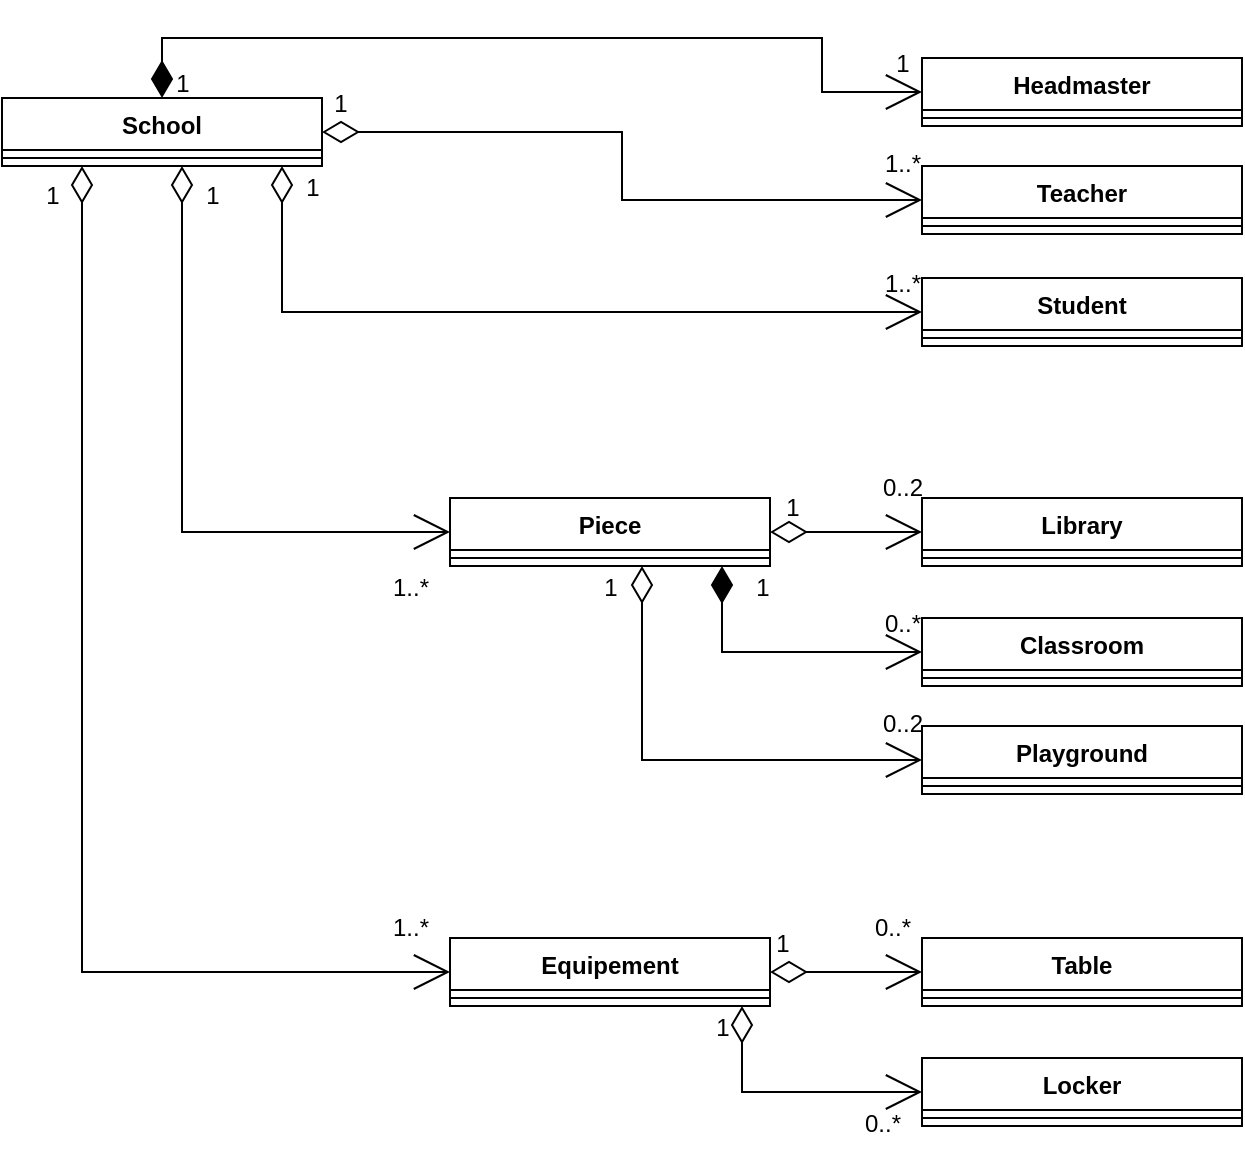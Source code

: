 <mxfile version="24.2.1" type="github">
  <diagram name="Page-1" id="W3C-r0Ur-NDzCpWbc3aA">
    <mxGraphModel dx="842" dy="1737" grid="1" gridSize="10" guides="1" tooltips="1" connect="1" arrows="1" fold="1" page="1" pageScale="1" pageWidth="827" pageHeight="1169" math="0" shadow="0">
      <root>
        <mxCell id="0" />
        <mxCell id="1" parent="0" />
        <mxCell id="mC7QayEcsC7bknzIQLpB-30" style="edgeStyle=orthogonalEdgeStyle;rounded=0;orthogonalLoop=1;jettySize=auto;html=1;entryX=0;entryY=0.5;entryDx=0;entryDy=0;startArrow=diamondThin;startFill=0;endArrow=open;endFill=0;endSize=16;startSize=16;" edge="1" parent="1" source="mC7QayEcsC7bknzIQLpB-5" target="mC7QayEcsC7bknzIQLpB-23">
          <mxGeometry relative="1" as="geometry">
            <Array as="points">
              <mxPoint x="120" y="257" />
            </Array>
          </mxGeometry>
        </mxCell>
        <mxCell id="mC7QayEcsC7bknzIQLpB-31" style="edgeStyle=orthogonalEdgeStyle;rounded=0;orthogonalLoop=1;jettySize=auto;html=1;entryX=0;entryY=0.5;entryDx=0;entryDy=0;startArrow=diamondThin;startFill=0;endArrow=open;endFill=0;endSize=16;startSize=16;" edge="1" parent="1" source="mC7QayEcsC7bknzIQLpB-5" target="mC7QayEcsC7bknzIQLpB-25">
          <mxGeometry relative="1" as="geometry">
            <Array as="points">
              <mxPoint x="70" y="477" />
            </Array>
          </mxGeometry>
        </mxCell>
        <mxCell id="mC7QayEcsC7bknzIQLpB-48" style="edgeStyle=orthogonalEdgeStyle;rounded=0;orthogonalLoop=1;jettySize=auto;html=1;entryX=0;entryY=0.5;entryDx=0;entryDy=0;endSize=16;startSize=16;startArrow=diamondThin;startFill=1;endArrow=open;endFill=0;" edge="1" parent="1" source="mC7QayEcsC7bknzIQLpB-5" target="mC7QayEcsC7bknzIQLpB-7">
          <mxGeometry relative="1" as="geometry">
            <Array as="points">
              <mxPoint x="110" y="10" />
              <mxPoint x="440" y="10" />
              <mxPoint x="440" y="37" />
            </Array>
          </mxGeometry>
        </mxCell>
        <mxCell id="mC7QayEcsC7bknzIQLpB-49" style="edgeStyle=orthogonalEdgeStyle;rounded=0;orthogonalLoop=1;jettySize=auto;html=1;startArrow=diamondThin;startFill=0;endArrow=open;endFill=0;endSize=16;startSize=16;" edge="1" parent="1" source="mC7QayEcsC7bknzIQLpB-5" target="mC7QayEcsC7bknzIQLpB-9">
          <mxGeometry relative="1" as="geometry" />
        </mxCell>
        <mxCell id="mC7QayEcsC7bknzIQLpB-50" style="edgeStyle=orthogonalEdgeStyle;rounded=0;orthogonalLoop=1;jettySize=auto;html=1;entryX=0;entryY=0.5;entryDx=0;entryDy=0;endArrow=open;endFill=0;startArrow=diamondThin;startFill=0;startSize=16;endSize=16;" edge="1" parent="1" source="mC7QayEcsC7bknzIQLpB-5" target="mC7QayEcsC7bknzIQLpB-11">
          <mxGeometry relative="1" as="geometry">
            <Array as="points">
              <mxPoint x="170" y="147" />
            </Array>
          </mxGeometry>
        </mxCell>
        <mxCell id="mC7QayEcsC7bknzIQLpB-5" value="School" style="swimlane;fontStyle=1;align=center;verticalAlign=top;childLayout=stackLayout;horizontal=1;startSize=26;horizontalStack=0;resizeParent=1;resizeParentMax=0;resizeLast=0;collapsible=1;marginBottom=0;whiteSpace=wrap;html=1;" vertex="1" parent="1">
          <mxGeometry x="30" y="40" width="160" height="34" as="geometry" />
        </mxCell>
        <mxCell id="mC7QayEcsC7bknzIQLpB-6" value="" style="line;strokeWidth=1;fillColor=none;align=left;verticalAlign=middle;spacingTop=-1;spacingLeft=3;spacingRight=3;rotatable=0;labelPosition=right;points=[];portConstraint=eastwest;strokeColor=inherit;" vertex="1" parent="mC7QayEcsC7bknzIQLpB-5">
          <mxGeometry y="26" width="160" height="8" as="geometry" />
        </mxCell>
        <mxCell id="mC7QayEcsC7bknzIQLpB-7" value="Headmaster" style="swimlane;fontStyle=1;align=center;verticalAlign=top;childLayout=stackLayout;horizontal=1;startSize=26;horizontalStack=0;resizeParent=1;resizeParentMax=0;resizeLast=0;collapsible=1;marginBottom=0;whiteSpace=wrap;html=1;" vertex="1" parent="1">
          <mxGeometry x="490" y="20" width="160" height="34" as="geometry" />
        </mxCell>
        <mxCell id="mC7QayEcsC7bknzIQLpB-8" value="" style="line;strokeWidth=1;fillColor=none;align=left;verticalAlign=middle;spacingTop=-1;spacingLeft=3;spacingRight=3;rotatable=0;labelPosition=right;points=[];portConstraint=eastwest;strokeColor=inherit;" vertex="1" parent="mC7QayEcsC7bknzIQLpB-7">
          <mxGeometry y="26" width="160" height="8" as="geometry" />
        </mxCell>
        <mxCell id="mC7QayEcsC7bknzIQLpB-9" value="Teacher" style="swimlane;fontStyle=1;align=center;verticalAlign=top;childLayout=stackLayout;horizontal=1;startSize=26;horizontalStack=0;resizeParent=1;resizeParentMax=0;resizeLast=0;collapsible=1;marginBottom=0;whiteSpace=wrap;html=1;" vertex="1" parent="1">
          <mxGeometry x="490" y="74" width="160" height="34" as="geometry" />
        </mxCell>
        <mxCell id="mC7QayEcsC7bknzIQLpB-10" value="" style="line;strokeWidth=1;fillColor=none;align=left;verticalAlign=middle;spacingTop=-1;spacingLeft=3;spacingRight=3;rotatable=0;labelPosition=right;points=[];portConstraint=eastwest;strokeColor=inherit;" vertex="1" parent="mC7QayEcsC7bknzIQLpB-9">
          <mxGeometry y="26" width="160" height="8" as="geometry" />
        </mxCell>
        <mxCell id="mC7QayEcsC7bknzIQLpB-11" value="Student" style="swimlane;fontStyle=1;align=center;verticalAlign=top;childLayout=stackLayout;horizontal=1;startSize=26;horizontalStack=0;resizeParent=1;resizeParentMax=0;resizeLast=0;collapsible=1;marginBottom=0;whiteSpace=wrap;html=1;" vertex="1" parent="1">
          <mxGeometry x="490" y="130" width="160" height="34" as="geometry" />
        </mxCell>
        <mxCell id="mC7QayEcsC7bknzIQLpB-12" value="" style="line;strokeWidth=1;fillColor=none;align=left;verticalAlign=middle;spacingTop=-1;spacingLeft=3;spacingRight=3;rotatable=0;labelPosition=right;points=[];portConstraint=eastwest;strokeColor=inherit;" vertex="1" parent="mC7QayEcsC7bknzIQLpB-11">
          <mxGeometry y="26" width="160" height="8" as="geometry" />
        </mxCell>
        <mxCell id="mC7QayEcsC7bknzIQLpB-13" value="Playground" style="swimlane;fontStyle=1;align=center;verticalAlign=top;childLayout=stackLayout;horizontal=1;startSize=26;horizontalStack=0;resizeParent=1;resizeParentMax=0;resizeLast=0;collapsible=1;marginBottom=0;whiteSpace=wrap;html=1;" vertex="1" parent="1">
          <mxGeometry x="490" y="354" width="160" height="34" as="geometry" />
        </mxCell>
        <mxCell id="mC7QayEcsC7bknzIQLpB-14" value="" style="line;strokeWidth=1;fillColor=none;align=left;verticalAlign=middle;spacingTop=-1;spacingLeft=3;spacingRight=3;rotatable=0;labelPosition=right;points=[];portConstraint=eastwest;strokeColor=inherit;" vertex="1" parent="mC7QayEcsC7bknzIQLpB-13">
          <mxGeometry y="26" width="160" height="8" as="geometry" />
        </mxCell>
        <mxCell id="mC7QayEcsC7bknzIQLpB-15" value="Classroom&lt;div&gt;&lt;br&gt;&lt;/div&gt;" style="swimlane;fontStyle=1;align=center;verticalAlign=top;childLayout=stackLayout;horizontal=1;startSize=26;horizontalStack=0;resizeParent=1;resizeParentMax=0;resizeLast=0;collapsible=1;marginBottom=0;whiteSpace=wrap;html=1;" vertex="1" parent="1">
          <mxGeometry x="490" y="300" width="160" height="34" as="geometry" />
        </mxCell>
        <mxCell id="mC7QayEcsC7bknzIQLpB-16" value="" style="line;strokeWidth=1;fillColor=none;align=left;verticalAlign=middle;spacingTop=-1;spacingLeft=3;spacingRight=3;rotatable=0;labelPosition=right;points=[];portConstraint=eastwest;strokeColor=inherit;" vertex="1" parent="mC7QayEcsC7bknzIQLpB-15">
          <mxGeometry y="26" width="160" height="8" as="geometry" />
        </mxCell>
        <mxCell id="mC7QayEcsC7bknzIQLpB-17" value="Library" style="swimlane;fontStyle=1;align=center;verticalAlign=top;childLayout=stackLayout;horizontal=1;startSize=26;horizontalStack=0;resizeParent=1;resizeParentMax=0;resizeLast=0;collapsible=1;marginBottom=0;whiteSpace=wrap;html=1;" vertex="1" parent="1">
          <mxGeometry x="490" y="240" width="160" height="34" as="geometry" />
        </mxCell>
        <mxCell id="mC7QayEcsC7bknzIQLpB-18" value="" style="line;strokeWidth=1;fillColor=none;align=left;verticalAlign=middle;spacingTop=-1;spacingLeft=3;spacingRight=3;rotatable=0;labelPosition=right;points=[];portConstraint=eastwest;strokeColor=inherit;" vertex="1" parent="mC7QayEcsC7bknzIQLpB-17">
          <mxGeometry y="26" width="160" height="8" as="geometry" />
        </mxCell>
        <mxCell id="mC7QayEcsC7bknzIQLpB-19" value="Table&lt;div&gt;&lt;br&gt;&lt;/div&gt;" style="swimlane;fontStyle=1;align=center;verticalAlign=top;childLayout=stackLayout;horizontal=1;startSize=26;horizontalStack=0;resizeParent=1;resizeParentMax=0;resizeLast=0;collapsible=1;marginBottom=0;whiteSpace=wrap;html=1;" vertex="1" parent="1">
          <mxGeometry x="490" y="460" width="160" height="34" as="geometry" />
        </mxCell>
        <mxCell id="mC7QayEcsC7bknzIQLpB-20" value="" style="line;strokeWidth=1;fillColor=none;align=left;verticalAlign=middle;spacingTop=-1;spacingLeft=3;spacingRight=3;rotatable=0;labelPosition=right;points=[];portConstraint=eastwest;strokeColor=inherit;" vertex="1" parent="mC7QayEcsC7bknzIQLpB-19">
          <mxGeometry y="26" width="160" height="8" as="geometry" />
        </mxCell>
        <mxCell id="mC7QayEcsC7bknzIQLpB-21" value="Locker" style="swimlane;fontStyle=1;align=center;verticalAlign=top;childLayout=stackLayout;horizontal=1;startSize=26;horizontalStack=0;resizeParent=1;resizeParentMax=0;resizeLast=0;collapsible=1;marginBottom=0;whiteSpace=wrap;html=1;" vertex="1" parent="1">
          <mxGeometry x="490" y="520" width="160" height="34" as="geometry" />
        </mxCell>
        <mxCell id="mC7QayEcsC7bknzIQLpB-22" value="" style="line;strokeWidth=1;fillColor=none;align=left;verticalAlign=middle;spacingTop=-1;spacingLeft=3;spacingRight=3;rotatable=0;labelPosition=right;points=[];portConstraint=eastwest;strokeColor=inherit;" vertex="1" parent="mC7QayEcsC7bknzIQLpB-21">
          <mxGeometry y="26" width="160" height="8" as="geometry" />
        </mxCell>
        <mxCell id="mC7QayEcsC7bknzIQLpB-34" style="edgeStyle=orthogonalEdgeStyle;rounded=0;orthogonalLoop=1;jettySize=auto;html=1;entryX=0;entryY=0.5;entryDx=0;entryDy=0;startArrow=diamondThin;startFill=0;endArrow=open;endFill=0;endSize=16;startSize=16;" edge="1" parent="1" source="mC7QayEcsC7bknzIQLpB-23" target="mC7QayEcsC7bknzIQLpB-17">
          <mxGeometry relative="1" as="geometry" />
        </mxCell>
        <mxCell id="mC7QayEcsC7bknzIQLpB-35" style="edgeStyle=orthogonalEdgeStyle;rounded=0;orthogonalLoop=1;jettySize=auto;html=1;entryX=0;entryY=0.5;entryDx=0;entryDy=0;startArrow=diamondThin;startFill=1;endArrow=open;endFill=0;endSize=16;startSize=16;" edge="1" parent="1" source="mC7QayEcsC7bknzIQLpB-23" target="mC7QayEcsC7bknzIQLpB-15">
          <mxGeometry relative="1" as="geometry">
            <Array as="points">
              <mxPoint x="390" y="317" />
            </Array>
          </mxGeometry>
        </mxCell>
        <mxCell id="mC7QayEcsC7bknzIQLpB-36" style="edgeStyle=orthogonalEdgeStyle;rounded=0;orthogonalLoop=1;jettySize=auto;html=1;entryX=0;entryY=0.5;entryDx=0;entryDy=0;startArrow=diamondThin;startFill=0;endArrow=open;endFill=0;endSize=16;startSize=16;" edge="1" parent="1" source="mC7QayEcsC7bknzIQLpB-23" target="mC7QayEcsC7bknzIQLpB-13">
          <mxGeometry relative="1" as="geometry">
            <Array as="points">
              <mxPoint x="350" y="371" />
            </Array>
          </mxGeometry>
        </mxCell>
        <mxCell id="mC7QayEcsC7bknzIQLpB-23" value="Piece" style="swimlane;fontStyle=1;align=center;verticalAlign=top;childLayout=stackLayout;horizontal=1;startSize=26;horizontalStack=0;resizeParent=1;resizeParentMax=0;resizeLast=0;collapsible=1;marginBottom=0;whiteSpace=wrap;html=1;" vertex="1" parent="1">
          <mxGeometry x="254" y="240" width="160" height="34" as="geometry" />
        </mxCell>
        <mxCell id="mC7QayEcsC7bknzIQLpB-24" value="" style="line;strokeWidth=1;fillColor=none;align=left;verticalAlign=middle;spacingTop=-1;spacingLeft=3;spacingRight=3;rotatable=0;labelPosition=right;points=[];portConstraint=eastwest;strokeColor=inherit;" vertex="1" parent="mC7QayEcsC7bknzIQLpB-23">
          <mxGeometry y="26" width="160" height="8" as="geometry" />
        </mxCell>
        <mxCell id="mC7QayEcsC7bknzIQLpB-32" style="edgeStyle=orthogonalEdgeStyle;rounded=0;orthogonalLoop=1;jettySize=auto;html=1;entryX=0;entryY=0.5;entryDx=0;entryDy=0;endSize=16;startSize=16;startArrow=diamondThin;startFill=0;endArrow=open;endFill=0;" edge="1" parent="1" source="mC7QayEcsC7bknzIQLpB-25" target="mC7QayEcsC7bknzIQLpB-19">
          <mxGeometry relative="1" as="geometry" />
        </mxCell>
        <mxCell id="mC7QayEcsC7bknzIQLpB-33" style="edgeStyle=orthogonalEdgeStyle;rounded=0;orthogonalLoop=1;jettySize=auto;html=1;entryX=0;entryY=0.5;entryDx=0;entryDy=0;startArrow=diamondThin;startFill=0;endArrow=open;endFill=0;endSize=16;startSize=16;" edge="1" parent="1" source="mC7QayEcsC7bknzIQLpB-25" target="mC7QayEcsC7bknzIQLpB-21">
          <mxGeometry relative="1" as="geometry">
            <Array as="points">
              <mxPoint x="400" y="537" />
            </Array>
          </mxGeometry>
        </mxCell>
        <mxCell id="mC7QayEcsC7bknzIQLpB-25" value="Equipement" style="swimlane;fontStyle=1;align=center;verticalAlign=top;childLayout=stackLayout;horizontal=1;startSize=26;horizontalStack=0;resizeParent=1;resizeParentMax=0;resizeLast=0;collapsible=1;marginBottom=0;whiteSpace=wrap;html=1;" vertex="1" parent="1">
          <mxGeometry x="254" y="460" width="160" height="34" as="geometry" />
        </mxCell>
        <mxCell id="mC7QayEcsC7bknzIQLpB-26" value="" style="line;strokeWidth=1;fillColor=none;align=left;verticalAlign=middle;spacingTop=-1;spacingLeft=3;spacingRight=3;rotatable=0;labelPosition=right;points=[];portConstraint=eastwest;strokeColor=inherit;" vertex="1" parent="mC7QayEcsC7bknzIQLpB-25">
          <mxGeometry y="26" width="160" height="8" as="geometry" />
        </mxCell>
        <mxCell id="mC7QayEcsC7bknzIQLpB-40" value="1" style="text;html=1;align=center;verticalAlign=middle;resizable=0;points=[];autosize=1;strokeColor=none;fillColor=none;" vertex="1" parent="1">
          <mxGeometry x="40" y="74" width="30" height="30" as="geometry" />
        </mxCell>
        <mxCell id="mC7QayEcsC7bknzIQLpB-43" value="1" style="text;html=1;align=center;verticalAlign=middle;resizable=0;points=[];autosize=1;strokeColor=none;fillColor=none;" vertex="1" parent="1">
          <mxGeometry x="120" y="74" width="30" height="30" as="geometry" />
        </mxCell>
        <mxCell id="mC7QayEcsC7bknzIQLpB-44" value="1" style="text;html=1;align=center;verticalAlign=middle;resizable=0;points=[];autosize=1;strokeColor=none;fillColor=none;" vertex="1" parent="1">
          <mxGeometry x="170" y="70" width="30" height="30" as="geometry" />
        </mxCell>
        <mxCell id="mC7QayEcsC7bknzIQLpB-45" value="1..*" style="text;html=1;align=center;verticalAlign=middle;resizable=0;points=[];autosize=1;strokeColor=none;fillColor=none;" vertex="1" parent="1">
          <mxGeometry x="214" y="270" width="40" height="30" as="geometry" />
        </mxCell>
        <mxCell id="mC7QayEcsC7bknzIQLpB-46" value="1..*" style="text;html=1;align=center;verticalAlign=middle;resizable=0;points=[];autosize=1;strokeColor=none;fillColor=none;" vertex="1" parent="1">
          <mxGeometry x="214" y="440" width="40" height="30" as="geometry" />
        </mxCell>
        <mxCell id="mC7QayEcsC7bknzIQLpB-51" value="1" style="text;html=1;align=center;verticalAlign=middle;resizable=0;points=[];autosize=1;strokeColor=none;fillColor=none;" vertex="1" parent="1">
          <mxGeometry x="184" y="28" width="30" height="30" as="geometry" />
        </mxCell>
        <mxCell id="mC7QayEcsC7bknzIQLpB-52" value="1" style="text;html=1;align=center;verticalAlign=middle;resizable=0;points=[];autosize=1;strokeColor=none;fillColor=none;" vertex="1" parent="1">
          <mxGeometry x="105" y="18" width="30" height="30" as="geometry" />
        </mxCell>
        <mxCell id="mC7QayEcsC7bknzIQLpB-54" value="1" style="text;html=1;align=center;verticalAlign=middle;resizable=0;points=[];autosize=1;strokeColor=none;fillColor=none;" vertex="1" parent="1">
          <mxGeometry x="465" y="8" width="30" height="30" as="geometry" />
        </mxCell>
        <mxCell id="mC7QayEcsC7bknzIQLpB-55" value="1..*" style="text;html=1;align=center;verticalAlign=middle;resizable=0;points=[];autosize=1;strokeColor=none;fillColor=none;" vertex="1" parent="1">
          <mxGeometry x="460" y="58" width="40" height="30" as="geometry" />
        </mxCell>
        <mxCell id="mC7QayEcsC7bknzIQLpB-56" value="1..*" style="text;html=1;align=center;verticalAlign=middle;resizable=0;points=[];autosize=1;strokeColor=none;fillColor=none;" vertex="1" parent="1">
          <mxGeometry x="460" y="118" width="40" height="30" as="geometry" />
        </mxCell>
        <mxCell id="mC7QayEcsC7bknzIQLpB-57" value="1" style="text;html=1;align=center;verticalAlign=middle;resizable=0;points=[];autosize=1;strokeColor=none;fillColor=none;" vertex="1" parent="1">
          <mxGeometry x="410" y="230" width="30" height="30" as="geometry" />
        </mxCell>
        <mxCell id="mC7QayEcsC7bknzIQLpB-58" value="1" style="text;html=1;align=center;verticalAlign=middle;resizable=0;points=[];autosize=1;strokeColor=none;fillColor=none;" vertex="1" parent="1">
          <mxGeometry x="395" y="270" width="30" height="30" as="geometry" />
        </mxCell>
        <mxCell id="mC7QayEcsC7bknzIQLpB-59" value="1" style="text;html=1;align=center;verticalAlign=middle;resizable=0;points=[];autosize=1;strokeColor=none;fillColor=none;" vertex="1" parent="1">
          <mxGeometry x="319" y="270" width="30" height="30" as="geometry" />
        </mxCell>
        <mxCell id="mC7QayEcsC7bknzIQLpB-60" value="0..2" style="text;html=1;align=center;verticalAlign=middle;resizable=0;points=[];autosize=1;strokeColor=none;fillColor=none;" vertex="1" parent="1">
          <mxGeometry x="460" y="220" width="40" height="30" as="geometry" />
        </mxCell>
        <mxCell id="mC7QayEcsC7bknzIQLpB-61" value="0..*" style="text;html=1;align=center;verticalAlign=middle;resizable=0;points=[];autosize=1;strokeColor=none;fillColor=none;" vertex="1" parent="1">
          <mxGeometry x="460" y="288" width="40" height="30" as="geometry" />
        </mxCell>
        <mxCell id="mC7QayEcsC7bknzIQLpB-62" value="0..2" style="text;html=1;align=center;verticalAlign=middle;resizable=0;points=[];autosize=1;strokeColor=none;fillColor=none;" vertex="1" parent="1">
          <mxGeometry x="460" y="338" width="40" height="30" as="geometry" />
        </mxCell>
        <mxCell id="mC7QayEcsC7bknzIQLpB-63" value="1" style="text;html=1;align=center;verticalAlign=middle;resizable=0;points=[];autosize=1;strokeColor=none;fillColor=none;" vertex="1" parent="1">
          <mxGeometry x="405" y="448" width="30" height="30" as="geometry" />
        </mxCell>
        <mxCell id="mC7QayEcsC7bknzIQLpB-64" value="1" style="text;html=1;align=center;verticalAlign=middle;resizable=0;points=[];autosize=1;strokeColor=none;fillColor=none;" vertex="1" parent="1">
          <mxGeometry x="375" y="490" width="30" height="30" as="geometry" />
        </mxCell>
        <mxCell id="mC7QayEcsC7bknzIQLpB-65" value="0..*" style="text;html=1;align=center;verticalAlign=middle;resizable=0;points=[];autosize=1;strokeColor=none;fillColor=none;" vertex="1" parent="1">
          <mxGeometry x="450" y="538" width="40" height="30" as="geometry" />
        </mxCell>
        <mxCell id="mC7QayEcsC7bknzIQLpB-66" value="0..*" style="text;html=1;align=center;verticalAlign=middle;resizable=0;points=[];autosize=1;strokeColor=none;fillColor=none;" vertex="1" parent="1">
          <mxGeometry x="455" y="440" width="40" height="30" as="geometry" />
        </mxCell>
      </root>
    </mxGraphModel>
  </diagram>
</mxfile>
